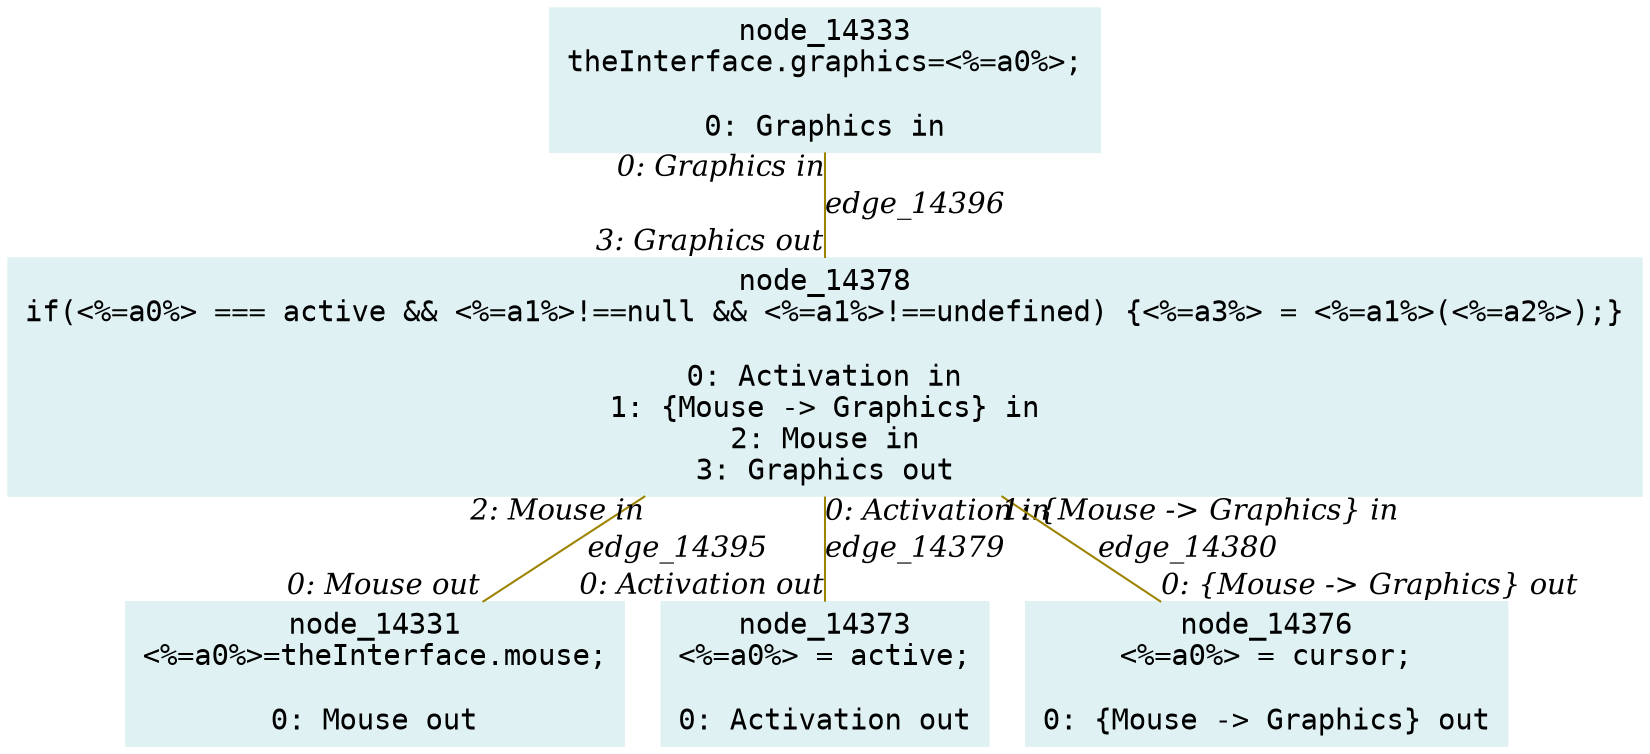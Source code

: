 digraph g{node_14331 [shape="box", style="filled", color="#dff1f2", fontname="Courier", label="node_14331
<%=a0%>=theInterface.mouse;

0: Mouse out" ]
node_14333 [shape="box", style="filled", color="#dff1f2", fontname="Courier", label="node_14333
theInterface.graphics=<%=a0%>;

0: Graphics in" ]
node_14373 [shape="box", style="filled", color="#dff1f2", fontname="Courier", label="node_14373
<%=a0%> = active;

0: Activation out" ]
node_14376 [shape="box", style="filled", color="#dff1f2", fontname="Courier", label="node_14376
<%=a0%> = cursor;

0: {Mouse -> Graphics} out" ]
node_14378 [shape="box", style="filled", color="#dff1f2", fontname="Courier", label="node_14378
if(<%=a0%> === active && <%=a1%>!==null && <%=a1%>!==undefined) {<%=a3%> = <%=a1%>(<%=a2%>);}

0: Activation in
1: {Mouse -> Graphics} in
2: Mouse in
3: Graphics out" ]
node_14378 -> node_14373 [dir=none, arrowHead=none, fontname="Times-Italic", arrowsize=1, color="#9d8400", label="edge_14379",  headlabel="0: Activation out", taillabel="0: Activation in" ]
node_14378 -> node_14376 [dir=none, arrowHead=none, fontname="Times-Italic", arrowsize=1, color="#9d8400", label="edge_14380",  headlabel="0: {Mouse -> Graphics} out", taillabel="1: {Mouse -> Graphics} in" ]
node_14378 -> node_14331 [dir=none, arrowHead=none, fontname="Times-Italic", arrowsize=1, color="#9d8400", label="edge_14395",  headlabel="0: Mouse out", taillabel="2: Mouse in" ]
node_14333 -> node_14378 [dir=none, arrowHead=none, fontname="Times-Italic", arrowsize=1, color="#9d8400", label="edge_14396",  headlabel="3: Graphics out", taillabel="0: Graphics in" ]
}